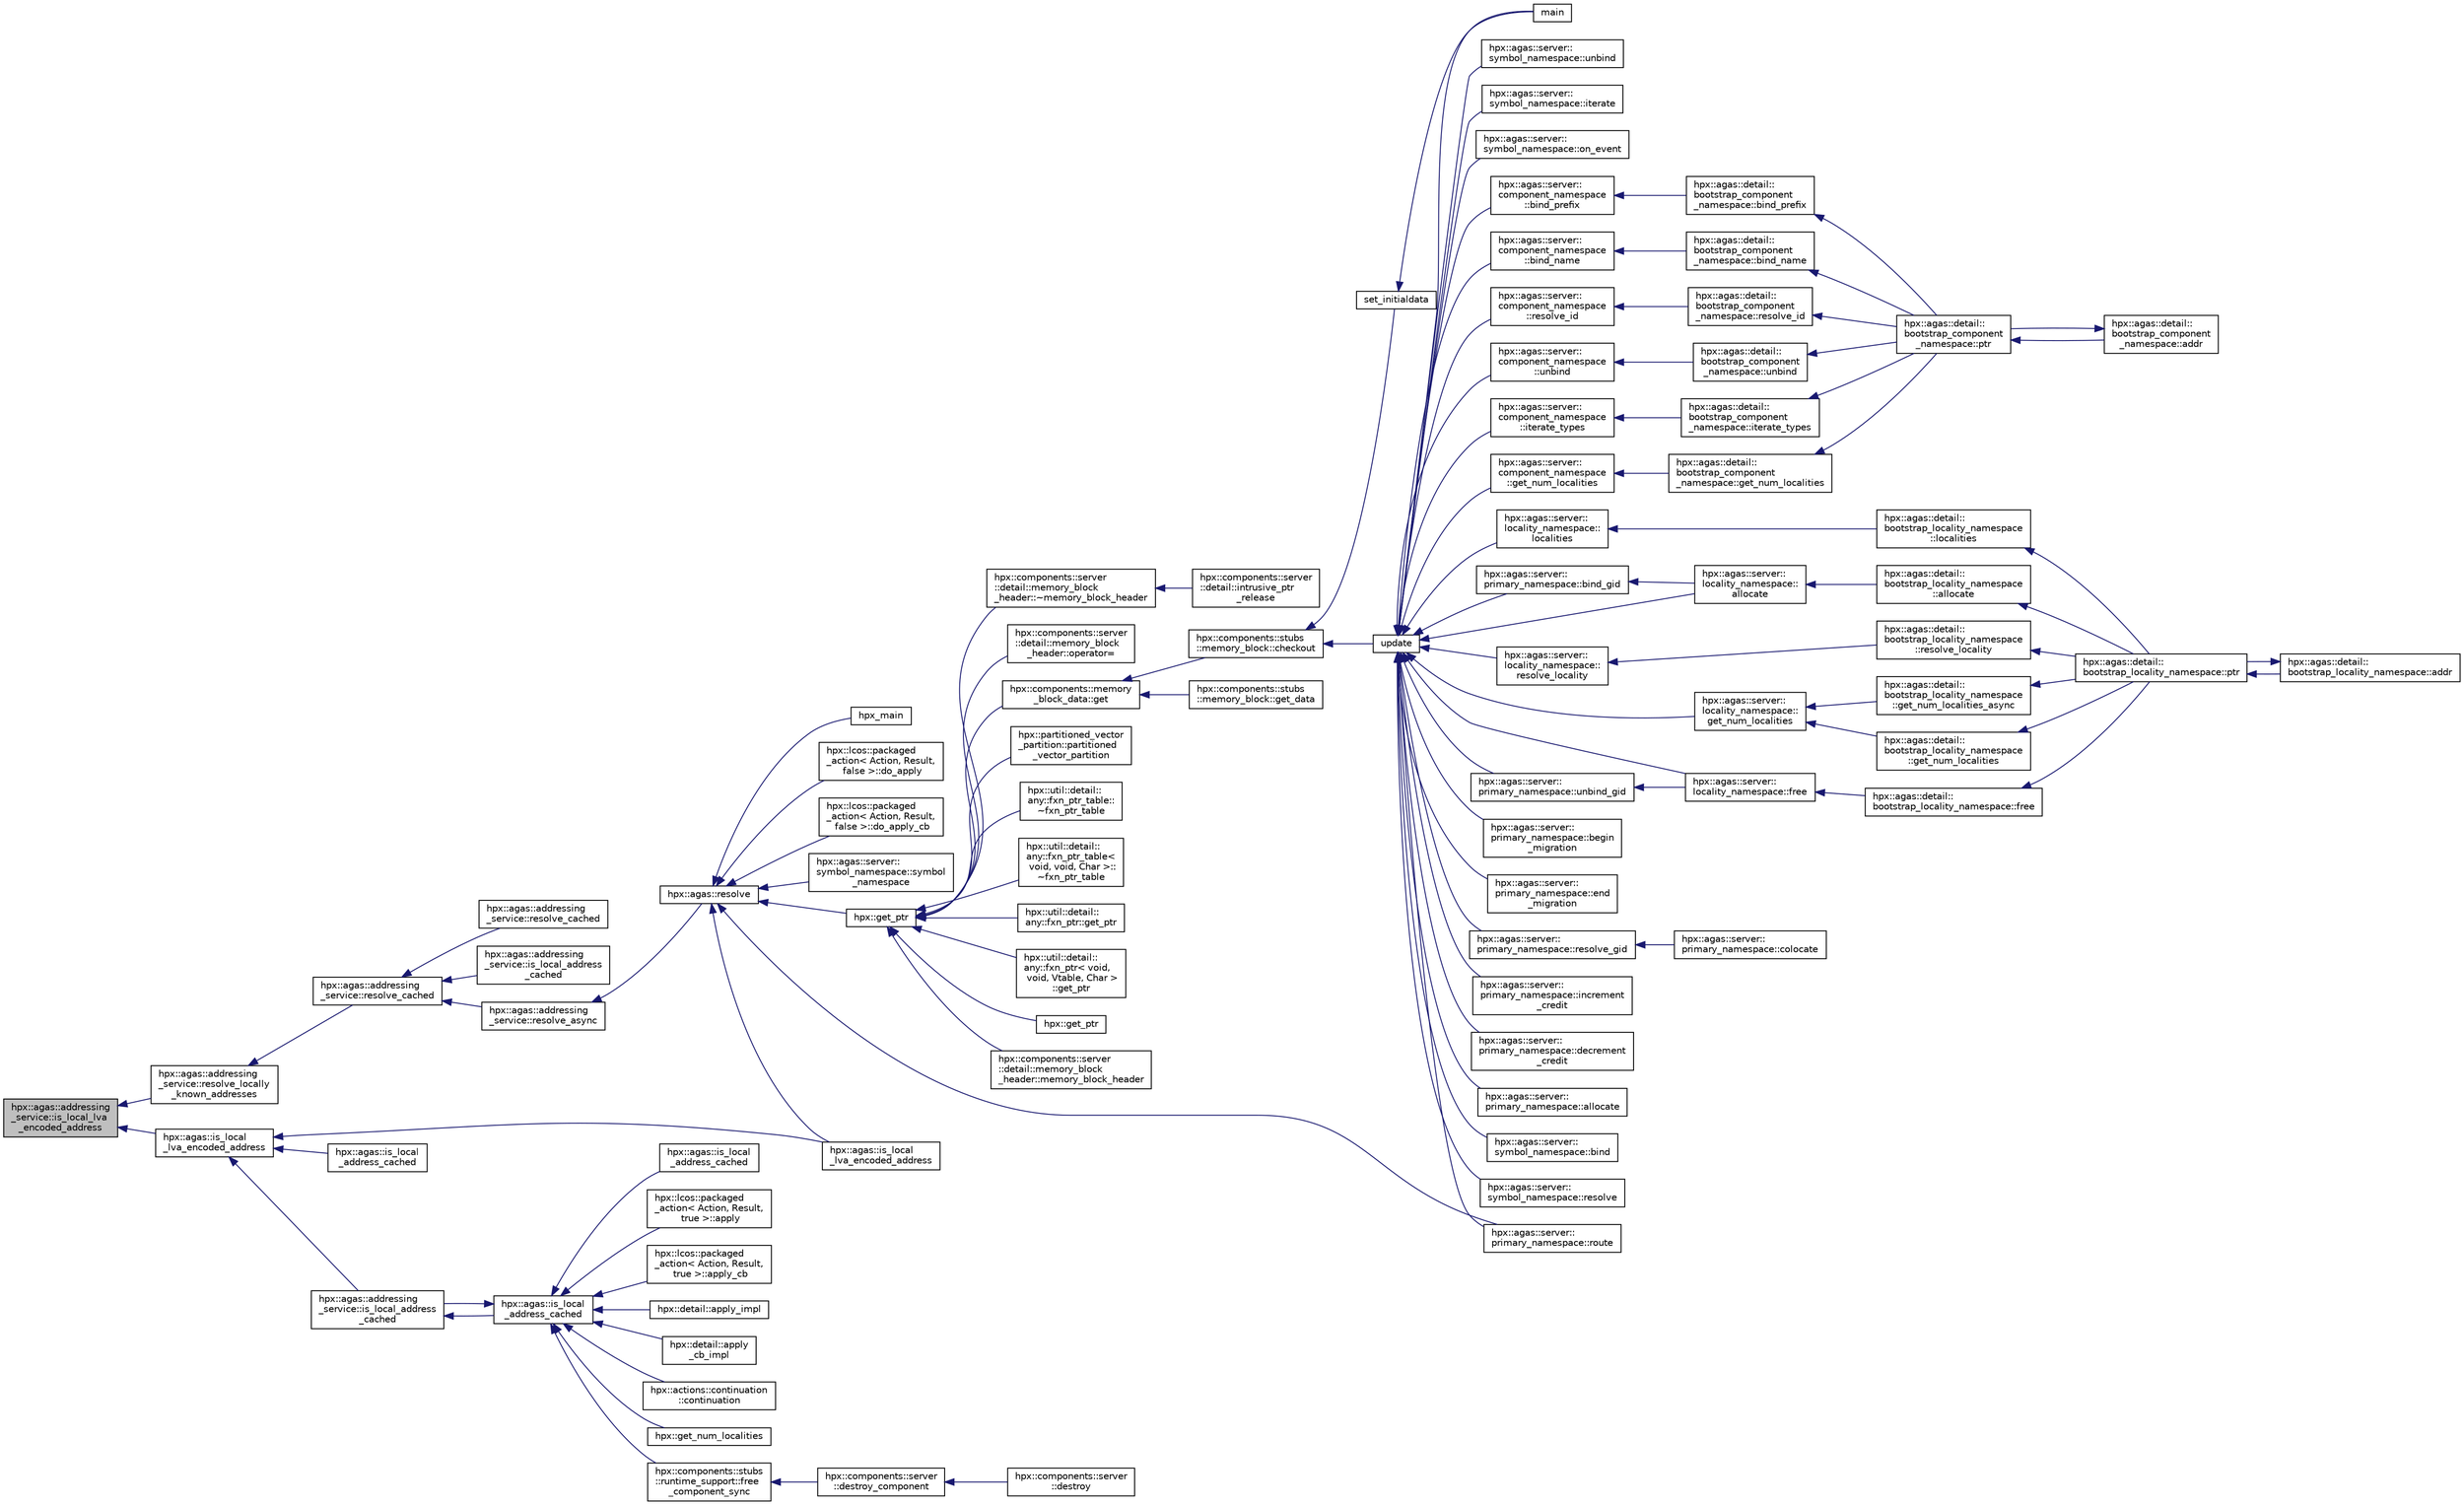 digraph "hpx::agas::addressing_service::is_local_lva_encoded_address"
{
  edge [fontname="Helvetica",fontsize="10",labelfontname="Helvetica",labelfontsize="10"];
  node [fontname="Helvetica",fontsize="10",shape=record];
  rankdir="LR";
  Node4718 [label="hpx::agas::addressing\l_service::is_local_lva\l_encoded_address",height=0.2,width=0.4,color="black", fillcolor="grey75", style="filled", fontcolor="black"];
  Node4718 -> Node4719 [dir="back",color="midnightblue",fontsize="10",style="solid",fontname="Helvetica"];
  Node4719 [label="hpx::agas::addressing\l_service::resolve_locally\l_known_addresses",height=0.2,width=0.4,color="black", fillcolor="white", style="filled",URL="$db/d58/structhpx_1_1agas_1_1addressing__service.html#afb44b2c86524b47d1431d9d66524075c"];
  Node4719 -> Node4720 [dir="back",color="midnightblue",fontsize="10",style="solid",fontname="Helvetica"];
  Node4720 [label="hpx::agas::addressing\l_service::resolve_cached",height=0.2,width=0.4,color="black", fillcolor="white", style="filled",URL="$db/d58/structhpx_1_1agas_1_1addressing__service.html#a187ac62b4a4b7c1b98b75979357f07a9"];
  Node4720 -> Node4721 [dir="back",color="midnightblue",fontsize="10",style="solid",fontname="Helvetica"];
  Node4721 [label="hpx::agas::addressing\l_service::is_local_address\l_cached",height=0.2,width=0.4,color="black", fillcolor="white", style="filled",URL="$db/d58/structhpx_1_1agas_1_1addressing__service.html#ac22315a71f47927a730953d44c01e119"];
  Node4720 -> Node4722 [dir="back",color="midnightblue",fontsize="10",style="solid",fontname="Helvetica"];
  Node4722 [label="hpx::agas::addressing\l_service::resolve_async",height=0.2,width=0.4,color="black", fillcolor="white", style="filled",URL="$db/d58/structhpx_1_1agas_1_1addressing__service.html#a3344990e7d5c255f51bf89a8fb2828eb"];
  Node4722 -> Node4723 [dir="back",color="midnightblue",fontsize="10",style="solid",fontname="Helvetica"];
  Node4723 [label="hpx::agas::resolve",height=0.2,width=0.4,color="black", fillcolor="white", style="filled",URL="$dc/d54/namespacehpx_1_1agas.html#aa3252ce39fbc229439bb0d85875b01fb"];
  Node4723 -> Node4724 [dir="back",color="midnightblue",fontsize="10",style="solid",fontname="Helvetica"];
  Node4724 [label="hpx::get_ptr",height=0.2,width=0.4,color="black", fillcolor="white", style="filled",URL="$d8/d83/namespacehpx.html#aeb814737de830a2e8e340ca052d5ebfa",tooltip="Returns a future referring to the pointer to the underlying memory of a component. "];
  Node4724 -> Node4725 [dir="back",color="midnightblue",fontsize="10",style="solid",fontname="Helvetica"];
  Node4725 [label="hpx::util::detail::\lany::fxn_ptr_table::\l~fxn_ptr_table",height=0.2,width=0.4,color="black", fillcolor="white", style="filled",URL="$d4/d23/structhpx_1_1util_1_1detail_1_1any_1_1fxn__ptr__table.html#abec0243c15a22c17b416628b8de59111"];
  Node4724 -> Node4726 [dir="back",color="midnightblue",fontsize="10",style="solid",fontname="Helvetica"];
  Node4726 [label="hpx::util::detail::\lany::fxn_ptr_table\<\l void, void, Char \>::\l~fxn_ptr_table",height=0.2,width=0.4,color="black", fillcolor="white", style="filled",URL="$d3/d8f/structhpx_1_1util_1_1detail_1_1any_1_1fxn__ptr__table_3_01void_00_01void_00_01_char_01_4.html#aa98a639e98218646776adc0f4d0c4f68"];
  Node4724 -> Node4727 [dir="back",color="midnightblue",fontsize="10",style="solid",fontname="Helvetica"];
  Node4727 [label="hpx::util::detail::\lany::fxn_ptr::get_ptr",height=0.2,width=0.4,color="black", fillcolor="white", style="filled",URL="$d7/dcb/structhpx_1_1util_1_1detail_1_1any_1_1fxn__ptr.html#a43d78a2ab4dd4b2149f361b38eeac853"];
  Node4724 -> Node4728 [dir="back",color="midnightblue",fontsize="10",style="solid",fontname="Helvetica"];
  Node4728 [label="hpx::util::detail::\lany::fxn_ptr\< void,\l void, Vtable, Char \>\l::get_ptr",height=0.2,width=0.4,color="black", fillcolor="white", style="filled",URL="$d4/dfd/structhpx_1_1util_1_1detail_1_1any_1_1fxn__ptr_3_01void_00_01void_00_01_vtable_00_01_char_01_4.html#a92b4217797102bca7f9ebe903be1cbbe"];
  Node4724 -> Node4729 [dir="back",color="midnightblue",fontsize="10",style="solid",fontname="Helvetica"];
  Node4729 [label="hpx::get_ptr",height=0.2,width=0.4,color="black", fillcolor="white", style="filled",URL="$d8/d83/namespacehpx.html#a488c36e8791a0f000ffce5ce86994602",tooltip="Returns a future referring to the pointer to the underlying memory of a component. "];
  Node4724 -> Node4730 [dir="back",color="midnightblue",fontsize="10",style="solid",fontname="Helvetica"];
  Node4730 [label="hpx::components::server\l::detail::memory_block\l_header::memory_block_header",height=0.2,width=0.4,color="black", fillcolor="white", style="filled",URL="$d7/d1b/classhpx_1_1components_1_1server_1_1detail_1_1memory__block__header.html#aed5e8cf63bf5845d4e1e6d24c5ff36fe"];
  Node4724 -> Node4731 [dir="back",color="midnightblue",fontsize="10",style="solid",fontname="Helvetica"];
  Node4731 [label="hpx::components::server\l::detail::memory_block\l_header::~memory_block_header",height=0.2,width=0.4,color="black", fillcolor="white", style="filled",URL="$d7/d1b/classhpx_1_1components_1_1server_1_1detail_1_1memory__block__header.html#a64944da9256f10c75be3c4683f978314"];
  Node4731 -> Node4732 [dir="back",color="midnightblue",fontsize="10",style="solid",fontname="Helvetica"];
  Node4732 [label="hpx::components::server\l::detail::intrusive_ptr\l_release",height=0.2,width=0.4,color="black", fillcolor="white", style="filled",URL="$d8/d25/namespacehpx_1_1components_1_1server_1_1detail.html#a17d9da126dd7a005fe03586fc75ca180"];
  Node4724 -> Node4733 [dir="back",color="midnightblue",fontsize="10",style="solid",fontname="Helvetica"];
  Node4733 [label="hpx::components::server\l::detail::memory_block\l_header::operator=",height=0.2,width=0.4,color="black", fillcolor="white", style="filled",URL="$d7/d1b/classhpx_1_1components_1_1server_1_1detail_1_1memory__block__header.html#a9f0f60ded060c5333875f47c4d36df16"];
  Node4724 -> Node4734 [dir="back",color="midnightblue",fontsize="10",style="solid",fontname="Helvetica"];
  Node4734 [label="hpx::components::memory\l_block_data::get",height=0.2,width=0.4,color="black", fillcolor="white", style="filled",URL="$d5/d76/classhpx_1_1components_1_1memory__block__data.html#a97ce2f01b730d8d90d329c1642fc0b28"];
  Node4734 -> Node4735 [dir="back",color="midnightblue",fontsize="10",style="solid",fontname="Helvetica"];
  Node4735 [label="hpx::components::stubs\l::memory_block::get_data",height=0.2,width=0.4,color="black", fillcolor="white", style="filled",URL="$d2/d46/structhpx_1_1components_1_1stubs_1_1memory__block.html#ac16c7812886244945987a05d7cb9b6e2"];
  Node4734 -> Node4736 [dir="back",color="midnightblue",fontsize="10",style="solid",fontname="Helvetica"];
  Node4736 [label="hpx::components::stubs\l::memory_block::checkout",height=0.2,width=0.4,color="black", fillcolor="white", style="filled",URL="$d2/d46/structhpx_1_1components_1_1stubs_1_1memory__block.html#a37128bbb38e0ee31010f3d06d6de4e66"];
  Node4736 -> Node4737 [dir="back",color="midnightblue",fontsize="10",style="solid",fontname="Helvetica"];
  Node4737 [label="set_initialdata",height=0.2,width=0.4,color="black", fillcolor="white", style="filled",URL="$d7/d8b/non__atomic__rma_8cpp.html#a8088a219b6b7da870545f4ec73f80930"];
  Node4737 -> Node4738 [dir="back",color="midnightblue",fontsize="10",style="solid",fontname="Helvetica"];
  Node4738 [label="main",height=0.2,width=0.4,color="black", fillcolor="white", style="filled",URL="$d7/d8b/non__atomic__rma_8cpp.html#a0ddf1224851353fc92bfbff6f499fa97"];
  Node4736 -> Node4739 [dir="back",color="midnightblue",fontsize="10",style="solid",fontname="Helvetica"];
  Node4739 [label="update",height=0.2,width=0.4,color="black", fillcolor="white", style="filled",URL="$d7/d8b/non__atomic__rma_8cpp.html#a1f6c9aa3449cfad360e892c9c0bb7773"];
  Node4739 -> Node4740 [dir="back",color="midnightblue",fontsize="10",style="solid",fontname="Helvetica"];
  Node4740 [label="hpx::agas::server::\lcomponent_namespace\l::bind_prefix",height=0.2,width=0.4,color="black", fillcolor="white", style="filled",URL="$d4/dc8/structhpx_1_1agas_1_1server_1_1component__namespace.html#aa0f1e073d2837e493bbb13ffd5c06dc7"];
  Node4740 -> Node4741 [dir="back",color="midnightblue",fontsize="10",style="solid",fontname="Helvetica"];
  Node4741 [label="hpx::agas::detail::\lbootstrap_component\l_namespace::bind_prefix",height=0.2,width=0.4,color="black", fillcolor="white", style="filled",URL="$d4/db7/structhpx_1_1agas_1_1detail_1_1bootstrap__component__namespace.html#a9c4e85844335c1eb7a2dee35ab973927"];
  Node4741 -> Node4742 [dir="back",color="midnightblue",fontsize="10",style="solid",fontname="Helvetica"];
  Node4742 [label="hpx::agas::detail::\lbootstrap_component\l_namespace::ptr",height=0.2,width=0.4,color="black", fillcolor="white", style="filled",URL="$d4/db7/structhpx_1_1agas_1_1detail_1_1bootstrap__component__namespace.html#a2ddc1b51e40d6b5c32f7eeba52a7527d"];
  Node4742 -> Node4743 [dir="back",color="midnightblue",fontsize="10",style="solid",fontname="Helvetica"];
  Node4743 [label="hpx::agas::detail::\lbootstrap_component\l_namespace::addr",height=0.2,width=0.4,color="black", fillcolor="white", style="filled",URL="$d4/db7/structhpx_1_1agas_1_1detail_1_1bootstrap__component__namespace.html#a4947343cef580d3a72f9fcb6803a54b1"];
  Node4743 -> Node4742 [dir="back",color="midnightblue",fontsize="10",style="solid",fontname="Helvetica"];
  Node4739 -> Node4744 [dir="back",color="midnightblue",fontsize="10",style="solid",fontname="Helvetica"];
  Node4744 [label="hpx::agas::server::\lcomponent_namespace\l::bind_name",height=0.2,width=0.4,color="black", fillcolor="white", style="filled",URL="$d4/dc8/structhpx_1_1agas_1_1server_1_1component__namespace.html#ac81ad0c6b5a63d0af3299207949b4749"];
  Node4744 -> Node4745 [dir="back",color="midnightblue",fontsize="10",style="solid",fontname="Helvetica"];
  Node4745 [label="hpx::agas::detail::\lbootstrap_component\l_namespace::bind_name",height=0.2,width=0.4,color="black", fillcolor="white", style="filled",URL="$d4/db7/structhpx_1_1agas_1_1detail_1_1bootstrap__component__namespace.html#ad25372861bda6208139f91887d918fbb"];
  Node4745 -> Node4742 [dir="back",color="midnightblue",fontsize="10",style="solid",fontname="Helvetica"];
  Node4739 -> Node4746 [dir="back",color="midnightblue",fontsize="10",style="solid",fontname="Helvetica"];
  Node4746 [label="hpx::agas::server::\lcomponent_namespace\l::resolve_id",height=0.2,width=0.4,color="black", fillcolor="white", style="filled",URL="$d4/dc8/structhpx_1_1agas_1_1server_1_1component__namespace.html#acee1577d340b0c3af69fea410a97e760"];
  Node4746 -> Node4747 [dir="back",color="midnightblue",fontsize="10",style="solid",fontname="Helvetica"];
  Node4747 [label="hpx::agas::detail::\lbootstrap_component\l_namespace::resolve_id",height=0.2,width=0.4,color="black", fillcolor="white", style="filled",URL="$d4/db7/structhpx_1_1agas_1_1detail_1_1bootstrap__component__namespace.html#a59c6702ea1ee4d5d744d89bb57c6ba83"];
  Node4747 -> Node4742 [dir="back",color="midnightblue",fontsize="10",style="solid",fontname="Helvetica"];
  Node4739 -> Node4748 [dir="back",color="midnightblue",fontsize="10",style="solid",fontname="Helvetica"];
  Node4748 [label="hpx::agas::server::\lcomponent_namespace\l::unbind",height=0.2,width=0.4,color="black", fillcolor="white", style="filled",URL="$d4/dc8/structhpx_1_1agas_1_1server_1_1component__namespace.html#a6a1c04b36c3f7c2a61dba64cf586f2b7"];
  Node4748 -> Node4749 [dir="back",color="midnightblue",fontsize="10",style="solid",fontname="Helvetica"];
  Node4749 [label="hpx::agas::detail::\lbootstrap_component\l_namespace::unbind",height=0.2,width=0.4,color="black", fillcolor="white", style="filled",URL="$d4/db7/structhpx_1_1agas_1_1detail_1_1bootstrap__component__namespace.html#aed0961449fec108933b6f738040e98af"];
  Node4749 -> Node4742 [dir="back",color="midnightblue",fontsize="10",style="solid",fontname="Helvetica"];
  Node4739 -> Node4750 [dir="back",color="midnightblue",fontsize="10",style="solid",fontname="Helvetica"];
  Node4750 [label="hpx::agas::server::\lcomponent_namespace\l::iterate_types",height=0.2,width=0.4,color="black", fillcolor="white", style="filled",URL="$d4/dc8/structhpx_1_1agas_1_1server_1_1component__namespace.html#a841f64a9b93bb658091f80fa5019c42c"];
  Node4750 -> Node4751 [dir="back",color="midnightblue",fontsize="10",style="solid",fontname="Helvetica"];
  Node4751 [label="hpx::agas::detail::\lbootstrap_component\l_namespace::iterate_types",height=0.2,width=0.4,color="black", fillcolor="white", style="filled",URL="$d4/db7/structhpx_1_1agas_1_1detail_1_1bootstrap__component__namespace.html#a750193d7d4f0ed8a9adcd7054ae62063"];
  Node4751 -> Node4742 [dir="back",color="midnightblue",fontsize="10",style="solid",fontname="Helvetica"];
  Node4739 -> Node4752 [dir="back",color="midnightblue",fontsize="10",style="solid",fontname="Helvetica"];
  Node4752 [label="hpx::agas::server::\lcomponent_namespace\l::get_num_localities",height=0.2,width=0.4,color="black", fillcolor="white", style="filled",URL="$d4/dc8/structhpx_1_1agas_1_1server_1_1component__namespace.html#ae4612aa43bf1a3173cc0a17f78593a1f"];
  Node4752 -> Node4753 [dir="back",color="midnightblue",fontsize="10",style="solid",fontname="Helvetica"];
  Node4753 [label="hpx::agas::detail::\lbootstrap_component\l_namespace::get_num_localities",height=0.2,width=0.4,color="black", fillcolor="white", style="filled",URL="$d4/db7/structhpx_1_1agas_1_1detail_1_1bootstrap__component__namespace.html#a2ac6a4525c269aa2f635b877e98209aa"];
  Node4753 -> Node4742 [dir="back",color="midnightblue",fontsize="10",style="solid",fontname="Helvetica"];
  Node4739 -> Node4754 [dir="back",color="midnightblue",fontsize="10",style="solid",fontname="Helvetica"];
  Node4754 [label="hpx::agas::server::\llocality_namespace::\lallocate",height=0.2,width=0.4,color="black", fillcolor="white", style="filled",URL="$dc/d72/structhpx_1_1agas_1_1server_1_1locality__namespace.html#a584777211619893840252d5c72b726ac"];
  Node4754 -> Node4755 [dir="back",color="midnightblue",fontsize="10",style="solid",fontname="Helvetica"];
  Node4755 [label="hpx::agas::detail::\lbootstrap_locality_namespace\l::allocate",height=0.2,width=0.4,color="black", fillcolor="white", style="filled",URL="$d2/d28/structhpx_1_1agas_1_1detail_1_1bootstrap__locality__namespace.html#a17fa8a29a5b6c64ac5f92b67fd816be1"];
  Node4755 -> Node4756 [dir="back",color="midnightblue",fontsize="10",style="solid",fontname="Helvetica"];
  Node4756 [label="hpx::agas::detail::\lbootstrap_locality_namespace::ptr",height=0.2,width=0.4,color="black", fillcolor="white", style="filled",URL="$d2/d28/structhpx_1_1agas_1_1detail_1_1bootstrap__locality__namespace.html#a5d4dcef228d9a8e6040f2e404546a7b8"];
  Node4756 -> Node4757 [dir="back",color="midnightblue",fontsize="10",style="solid",fontname="Helvetica"];
  Node4757 [label="hpx::agas::detail::\lbootstrap_locality_namespace::addr",height=0.2,width=0.4,color="black", fillcolor="white", style="filled",URL="$d2/d28/structhpx_1_1agas_1_1detail_1_1bootstrap__locality__namespace.html#a6a5b1a39f25283d49aae9a42b5c4388a"];
  Node4757 -> Node4756 [dir="back",color="midnightblue",fontsize="10",style="solid",fontname="Helvetica"];
  Node4739 -> Node4758 [dir="back",color="midnightblue",fontsize="10",style="solid",fontname="Helvetica"];
  Node4758 [label="hpx::agas::server::\llocality_namespace::\lresolve_locality",height=0.2,width=0.4,color="black", fillcolor="white", style="filled",URL="$dc/d72/structhpx_1_1agas_1_1server_1_1locality__namespace.html#acc664dc0ee762d5b35802aa60ac9f6e7"];
  Node4758 -> Node4759 [dir="back",color="midnightblue",fontsize="10",style="solid",fontname="Helvetica"];
  Node4759 [label="hpx::agas::detail::\lbootstrap_locality_namespace\l::resolve_locality",height=0.2,width=0.4,color="black", fillcolor="white", style="filled",URL="$d2/d28/structhpx_1_1agas_1_1detail_1_1bootstrap__locality__namespace.html#a90a9e093f25dbd05d50ec1b46ced037c"];
  Node4759 -> Node4756 [dir="back",color="midnightblue",fontsize="10",style="solid",fontname="Helvetica"];
  Node4739 -> Node4760 [dir="back",color="midnightblue",fontsize="10",style="solid",fontname="Helvetica"];
  Node4760 [label="hpx::agas::server::\llocality_namespace::free",height=0.2,width=0.4,color="black", fillcolor="white", style="filled",URL="$dc/d72/structhpx_1_1agas_1_1server_1_1locality__namespace.html#a53c05de8b43cbdb17edf4930b0fc0ac6"];
  Node4760 -> Node4761 [dir="back",color="midnightblue",fontsize="10",style="solid",fontname="Helvetica"];
  Node4761 [label="hpx::agas::detail::\lbootstrap_locality_namespace::free",height=0.2,width=0.4,color="black", fillcolor="white", style="filled",URL="$d2/d28/structhpx_1_1agas_1_1detail_1_1bootstrap__locality__namespace.html#a2830ab98d14d3fadcec97a72783f9221"];
  Node4761 -> Node4756 [dir="back",color="midnightblue",fontsize="10",style="solid",fontname="Helvetica"];
  Node4739 -> Node4762 [dir="back",color="midnightblue",fontsize="10",style="solid",fontname="Helvetica"];
  Node4762 [label="hpx::agas::server::\llocality_namespace::\llocalities",height=0.2,width=0.4,color="black", fillcolor="white", style="filled",URL="$dc/d72/structhpx_1_1agas_1_1server_1_1locality__namespace.html#ab0ecc44f496ee5011c8ba2c73ea4e5e5"];
  Node4762 -> Node4763 [dir="back",color="midnightblue",fontsize="10",style="solid",fontname="Helvetica"];
  Node4763 [label="hpx::agas::detail::\lbootstrap_locality_namespace\l::localities",height=0.2,width=0.4,color="black", fillcolor="white", style="filled",URL="$d2/d28/structhpx_1_1agas_1_1detail_1_1bootstrap__locality__namespace.html#ab8a1c96ad1ffea65eac264d0c2f64de9"];
  Node4763 -> Node4756 [dir="back",color="midnightblue",fontsize="10",style="solid",fontname="Helvetica"];
  Node4739 -> Node4764 [dir="back",color="midnightblue",fontsize="10",style="solid",fontname="Helvetica"];
  Node4764 [label="hpx::agas::server::\llocality_namespace::\lget_num_localities",height=0.2,width=0.4,color="black", fillcolor="white", style="filled",URL="$dc/d72/structhpx_1_1agas_1_1server_1_1locality__namespace.html#a0df77ad95317a3800a9ae69e8a7ebbe8"];
  Node4764 -> Node4765 [dir="back",color="midnightblue",fontsize="10",style="solid",fontname="Helvetica"];
  Node4765 [label="hpx::agas::detail::\lbootstrap_locality_namespace\l::get_num_localities",height=0.2,width=0.4,color="black", fillcolor="white", style="filled",URL="$d2/d28/structhpx_1_1agas_1_1detail_1_1bootstrap__locality__namespace.html#a6c757ccbb4b7a4a0444dbe3ddee6c6c9"];
  Node4765 -> Node4756 [dir="back",color="midnightblue",fontsize="10",style="solid",fontname="Helvetica"];
  Node4764 -> Node4766 [dir="back",color="midnightblue",fontsize="10",style="solid",fontname="Helvetica"];
  Node4766 [label="hpx::agas::detail::\lbootstrap_locality_namespace\l::get_num_localities_async",height=0.2,width=0.4,color="black", fillcolor="white", style="filled",URL="$d2/d28/structhpx_1_1agas_1_1detail_1_1bootstrap__locality__namespace.html#ac82989597458b0c52fb29f1e3e9fa9d3"];
  Node4766 -> Node4756 [dir="back",color="midnightblue",fontsize="10",style="solid",fontname="Helvetica"];
  Node4739 -> Node4738 [dir="back",color="midnightblue",fontsize="10",style="solid",fontname="Helvetica"];
  Node4739 -> Node4767 [dir="back",color="midnightblue",fontsize="10",style="solid",fontname="Helvetica"];
  Node4767 [label="hpx::agas::server::\lprimary_namespace::begin\l_migration",height=0.2,width=0.4,color="black", fillcolor="white", style="filled",URL="$d7/d3a/structhpx_1_1agas_1_1server_1_1primary__namespace.html#aca25c89f18a24d56fb9d230735ac8361"];
  Node4739 -> Node4768 [dir="back",color="midnightblue",fontsize="10",style="solid",fontname="Helvetica"];
  Node4768 [label="hpx::agas::server::\lprimary_namespace::end\l_migration",height=0.2,width=0.4,color="black", fillcolor="white", style="filled",URL="$d7/d3a/structhpx_1_1agas_1_1server_1_1primary__namespace.html#a1905203b50cb381ee1cb52bbcc602286"];
  Node4739 -> Node4769 [dir="back",color="midnightblue",fontsize="10",style="solid",fontname="Helvetica"];
  Node4769 [label="hpx::agas::server::\lprimary_namespace::bind_gid",height=0.2,width=0.4,color="black", fillcolor="white", style="filled",URL="$d7/d3a/structhpx_1_1agas_1_1server_1_1primary__namespace.html#ab1681a26c8e8cc901a7e21544a88a951"];
  Node4769 -> Node4754 [dir="back",color="midnightblue",fontsize="10",style="solid",fontname="Helvetica"];
  Node4739 -> Node4770 [dir="back",color="midnightblue",fontsize="10",style="solid",fontname="Helvetica"];
  Node4770 [label="hpx::agas::server::\lprimary_namespace::resolve_gid",height=0.2,width=0.4,color="black", fillcolor="white", style="filled",URL="$d7/d3a/structhpx_1_1agas_1_1server_1_1primary__namespace.html#a967d5cd6df2454d4d74191d22028f756"];
  Node4770 -> Node4771 [dir="back",color="midnightblue",fontsize="10",style="solid",fontname="Helvetica"];
  Node4771 [label="hpx::agas::server::\lprimary_namespace::colocate",height=0.2,width=0.4,color="black", fillcolor="white", style="filled",URL="$d7/d3a/structhpx_1_1agas_1_1server_1_1primary__namespace.html#a326ebd3b0f65ea692ed0c085f015d0f4"];
  Node4739 -> Node4772 [dir="back",color="midnightblue",fontsize="10",style="solid",fontname="Helvetica"];
  Node4772 [label="hpx::agas::server::\lprimary_namespace::unbind_gid",height=0.2,width=0.4,color="black", fillcolor="white", style="filled",URL="$d7/d3a/structhpx_1_1agas_1_1server_1_1primary__namespace.html#ab86ca45dbf7362722af552f285ee5783"];
  Node4772 -> Node4760 [dir="back",color="midnightblue",fontsize="10",style="solid",fontname="Helvetica"];
  Node4739 -> Node4773 [dir="back",color="midnightblue",fontsize="10",style="solid",fontname="Helvetica"];
  Node4773 [label="hpx::agas::server::\lprimary_namespace::increment\l_credit",height=0.2,width=0.4,color="black", fillcolor="white", style="filled",URL="$d7/d3a/structhpx_1_1agas_1_1server_1_1primary__namespace.html#a4f254d5f7e9910fa0505c77f3c390011"];
  Node4739 -> Node4774 [dir="back",color="midnightblue",fontsize="10",style="solid",fontname="Helvetica"];
  Node4774 [label="hpx::agas::server::\lprimary_namespace::decrement\l_credit",height=0.2,width=0.4,color="black", fillcolor="white", style="filled",URL="$d7/d3a/structhpx_1_1agas_1_1server_1_1primary__namespace.html#ae3e39a46a5efda084c9971c1c5f519a3"];
  Node4739 -> Node4775 [dir="back",color="midnightblue",fontsize="10",style="solid",fontname="Helvetica"];
  Node4775 [label="hpx::agas::server::\lprimary_namespace::allocate",height=0.2,width=0.4,color="black", fillcolor="white", style="filled",URL="$d7/d3a/structhpx_1_1agas_1_1server_1_1primary__namespace.html#a87560fb730ac846b91fc7287dc4e247b"];
  Node4739 -> Node4776 [dir="back",color="midnightblue",fontsize="10",style="solid",fontname="Helvetica"];
  Node4776 [label="hpx::agas::server::\lprimary_namespace::route",height=0.2,width=0.4,color="black", fillcolor="white", style="filled",URL="$d7/d3a/structhpx_1_1agas_1_1server_1_1primary__namespace.html#a9037a1baa55fb13097a541bc365f2d0b"];
  Node4739 -> Node4777 [dir="back",color="midnightblue",fontsize="10",style="solid",fontname="Helvetica"];
  Node4777 [label="hpx::agas::server::\lsymbol_namespace::bind",height=0.2,width=0.4,color="black", fillcolor="white", style="filled",URL="$dc/da6/structhpx_1_1agas_1_1server_1_1symbol__namespace.html#a229ead0876ac8c5754793a2ca68de559"];
  Node4739 -> Node4778 [dir="back",color="midnightblue",fontsize="10",style="solid",fontname="Helvetica"];
  Node4778 [label="hpx::agas::server::\lsymbol_namespace::resolve",height=0.2,width=0.4,color="black", fillcolor="white", style="filled",URL="$dc/da6/structhpx_1_1agas_1_1server_1_1symbol__namespace.html#aec3fc24e40dc96142eb77537945e92d5"];
  Node4739 -> Node4779 [dir="back",color="midnightblue",fontsize="10",style="solid",fontname="Helvetica"];
  Node4779 [label="hpx::agas::server::\lsymbol_namespace::unbind",height=0.2,width=0.4,color="black", fillcolor="white", style="filled",URL="$dc/da6/structhpx_1_1agas_1_1server_1_1symbol__namespace.html#a815485bd53b2cd7bd8acb57c142cb293"];
  Node4739 -> Node4780 [dir="back",color="midnightblue",fontsize="10",style="solid",fontname="Helvetica"];
  Node4780 [label="hpx::agas::server::\lsymbol_namespace::iterate",height=0.2,width=0.4,color="black", fillcolor="white", style="filled",URL="$dc/da6/structhpx_1_1agas_1_1server_1_1symbol__namespace.html#a11805477f07dc19afc43990b2997d190"];
  Node4739 -> Node4781 [dir="back",color="midnightblue",fontsize="10",style="solid",fontname="Helvetica"];
  Node4781 [label="hpx::agas::server::\lsymbol_namespace::on_event",height=0.2,width=0.4,color="black", fillcolor="white", style="filled",URL="$dc/da6/structhpx_1_1agas_1_1server_1_1symbol__namespace.html#abbfcf18e8d40612e4fa618a39a2fc492"];
  Node4724 -> Node4782 [dir="back",color="midnightblue",fontsize="10",style="solid",fontname="Helvetica"];
  Node4782 [label="hpx::partitioned_vector\l_partition::partitioned\l_vector_partition",height=0.2,width=0.4,color="black", fillcolor="white", style="filled",URL="$da/d87/classhpx_1_1partitioned__vector__partition.html#a85078a778fae06c9d51315c2775227c2"];
  Node4723 -> Node4783 [dir="back",color="midnightblue",fontsize="10",style="solid",fontname="Helvetica"];
  Node4783 [label="hpx::agas::is_local\l_lva_encoded_address",height=0.2,width=0.4,color="black", fillcolor="white", style="filled",URL="$dc/d54/namespacehpx_1_1agas.html#abb5e5584ed3b536ace8e3f58415e24c2"];
  Node4723 -> Node4784 [dir="back",color="midnightblue",fontsize="10",style="solid",fontname="Helvetica"];
  Node4784 [label="hpx_main",height=0.2,width=0.4,color="black", fillcolor="white", style="filled",URL="$d1/d4f/local__address__rebind_8cpp.html#aaf67a3863f19ff7033e239ebb1204fb7"];
  Node4723 -> Node4785 [dir="back",color="midnightblue",fontsize="10",style="solid",fontname="Helvetica"];
  Node4785 [label="hpx::lcos::packaged\l_action\< Action, Result,\l false \>::do_apply",height=0.2,width=0.4,color="black", fillcolor="white", style="filled",URL="$df/da7/classhpx_1_1lcos_1_1packaged__action_3_01_action_00_01_result_00_01false_01_4.html#a7b4b07dc448c4f1e41b2d0dd4db0766d"];
  Node4723 -> Node4786 [dir="back",color="midnightblue",fontsize="10",style="solid",fontname="Helvetica"];
  Node4786 [label="hpx::lcos::packaged\l_action\< Action, Result,\l false \>::do_apply_cb",height=0.2,width=0.4,color="black", fillcolor="white", style="filled",URL="$df/da7/classhpx_1_1lcos_1_1packaged__action_3_01_action_00_01_result_00_01false_01_4.html#ae9e7cb83096eb3fd1b748c39545d66a7"];
  Node4723 -> Node4776 [dir="back",color="midnightblue",fontsize="10",style="solid",fontname="Helvetica"];
  Node4723 -> Node4787 [dir="back",color="midnightblue",fontsize="10",style="solid",fontname="Helvetica"];
  Node4787 [label="hpx::agas::server::\lsymbol_namespace::symbol\l_namespace",height=0.2,width=0.4,color="black", fillcolor="white", style="filled",URL="$dc/da6/structhpx_1_1agas_1_1server_1_1symbol__namespace.html#a47e93a69f95628011765023a666b6619"];
  Node4720 -> Node4788 [dir="back",color="midnightblue",fontsize="10",style="solid",fontname="Helvetica"];
  Node4788 [label="hpx::agas::addressing\l_service::resolve_cached",height=0.2,width=0.4,color="black", fillcolor="white", style="filled",URL="$db/d58/structhpx_1_1agas_1_1addressing__service.html#a5d63a4e7a5e442e1d19692d6f71673e6"];
  Node4718 -> Node4789 [dir="back",color="midnightblue",fontsize="10",style="solid",fontname="Helvetica"];
  Node4789 [label="hpx::agas::is_local\l_lva_encoded_address",height=0.2,width=0.4,color="black", fillcolor="white", style="filled",URL="$dc/d54/namespacehpx_1_1agas.html#a29eb09baf667f674e7760fb7584478e3"];
  Node4789 -> Node4790 [dir="back",color="midnightblue",fontsize="10",style="solid",fontname="Helvetica"];
  Node4790 [label="hpx::agas::addressing\l_service::is_local_address\l_cached",height=0.2,width=0.4,color="black", fillcolor="white", style="filled",URL="$db/d58/structhpx_1_1agas_1_1addressing__service.html#a69ad3590759679d41955376a3a0832b0",tooltip="Test whether the given address refers to a local object. "];
  Node4790 -> Node4791 [dir="back",color="midnightblue",fontsize="10",style="solid",fontname="Helvetica"];
  Node4791 [label="hpx::agas::is_local\l_address_cached",height=0.2,width=0.4,color="black", fillcolor="white", style="filled",URL="$dc/d54/namespacehpx_1_1agas.html#ab3e1952ee895c17a106ac32c91b08ee8"];
  Node4791 -> Node4790 [dir="back",color="midnightblue",fontsize="10",style="solid",fontname="Helvetica"];
  Node4791 -> Node4792 [dir="back",color="midnightblue",fontsize="10",style="solid",fontname="Helvetica"];
  Node4792 [label="hpx::detail::apply_impl",height=0.2,width=0.4,color="black", fillcolor="white", style="filled",URL="$d5/dbe/namespacehpx_1_1detail.html#a2a7da8a6ff5bb50cfaa905a43cf32949"];
  Node4791 -> Node4793 [dir="back",color="midnightblue",fontsize="10",style="solid",fontname="Helvetica"];
  Node4793 [label="hpx::detail::apply\l_cb_impl",height=0.2,width=0.4,color="black", fillcolor="white", style="filled",URL="$d5/dbe/namespacehpx_1_1detail.html#a017889aa022ccbd8fb62461e936b9177"];
  Node4791 -> Node4794 [dir="back",color="midnightblue",fontsize="10",style="solid",fontname="Helvetica"];
  Node4794 [label="hpx::actions::continuation\l::continuation",height=0.2,width=0.4,color="black", fillcolor="white", style="filled",URL="$d0/d4e/classhpx_1_1actions_1_1continuation.html#a6d218044056db48ac135a2b886688e95"];
  Node4791 -> Node4795 [dir="back",color="midnightblue",fontsize="10",style="solid",fontname="Helvetica"];
  Node4795 [label="hpx::get_num_localities",height=0.2,width=0.4,color="black", fillcolor="white", style="filled",URL="$d8/d83/namespacehpx.html#a1db549da58aaa9b452db490fda2f09e4",tooltip="Return the number of localities which are currently registered for the running application. "];
  Node4791 -> Node4796 [dir="back",color="midnightblue",fontsize="10",style="solid",fontname="Helvetica"];
  Node4796 [label="hpx::agas::is_local\l_address_cached",height=0.2,width=0.4,color="black", fillcolor="white", style="filled",URL="$dc/d54/namespacehpx_1_1agas.html#ab1b9b9b981623f4eef01f22ad7d19e62"];
  Node4791 -> Node4797 [dir="back",color="midnightblue",fontsize="10",style="solid",fontname="Helvetica"];
  Node4797 [label="hpx::lcos::packaged\l_action\< Action, Result,\l true \>::apply",height=0.2,width=0.4,color="black", fillcolor="white", style="filled",URL="$db/d7f/classhpx_1_1lcos_1_1packaged__action_3_01_action_00_01_result_00_01true_01_4.html#acd623b84ef5ed1ea5ad6b81132d57a27"];
  Node4791 -> Node4798 [dir="back",color="midnightblue",fontsize="10",style="solid",fontname="Helvetica"];
  Node4798 [label="hpx::lcos::packaged\l_action\< Action, Result,\l true \>::apply_cb",height=0.2,width=0.4,color="black", fillcolor="white", style="filled",URL="$db/d7f/classhpx_1_1lcos_1_1packaged__action_3_01_action_00_01_result_00_01true_01_4.html#a6b023b13d50ecca5d46e34e537c38cd1"];
  Node4791 -> Node4799 [dir="back",color="midnightblue",fontsize="10",style="solid",fontname="Helvetica"];
  Node4799 [label="hpx::components::stubs\l::runtime_support::free\l_component_sync",height=0.2,width=0.4,color="black", fillcolor="white", style="filled",URL="$da/d36/structhpx_1_1components_1_1stubs_1_1runtime__support.html#a00eb79f89db48417b54a011078a9c7ae"];
  Node4799 -> Node4800 [dir="back",color="midnightblue",fontsize="10",style="solid",fontname="Helvetica"];
  Node4800 [label="hpx::components::server\l::destroy_component",height=0.2,width=0.4,color="black", fillcolor="white", style="filled",URL="$d2/da2/namespacehpx_1_1components_1_1server.html#a21dc8857d55d9ec83e3e337b382fbc17"];
  Node4800 -> Node4801 [dir="back",color="midnightblue",fontsize="10",style="solid",fontname="Helvetica"];
  Node4801 [label="hpx::components::server\l::destroy",height=0.2,width=0.4,color="black", fillcolor="white", style="filled",URL="$d2/da2/namespacehpx_1_1components_1_1server.html#afbb6d12dceb0494bcb20f84065e1eb7f"];
  Node4789 -> Node4802 [dir="back",color="midnightblue",fontsize="10",style="solid",fontname="Helvetica"];
  Node4802 [label="hpx::agas::is_local\l_address_cached",height=0.2,width=0.4,color="black", fillcolor="white", style="filled",URL="$dc/d54/namespacehpx_1_1agas.html#a0f490e6339e0ee215a2929e65f873d27"];
  Node4789 -> Node4783 [dir="back",color="midnightblue",fontsize="10",style="solid",fontname="Helvetica"];
}
